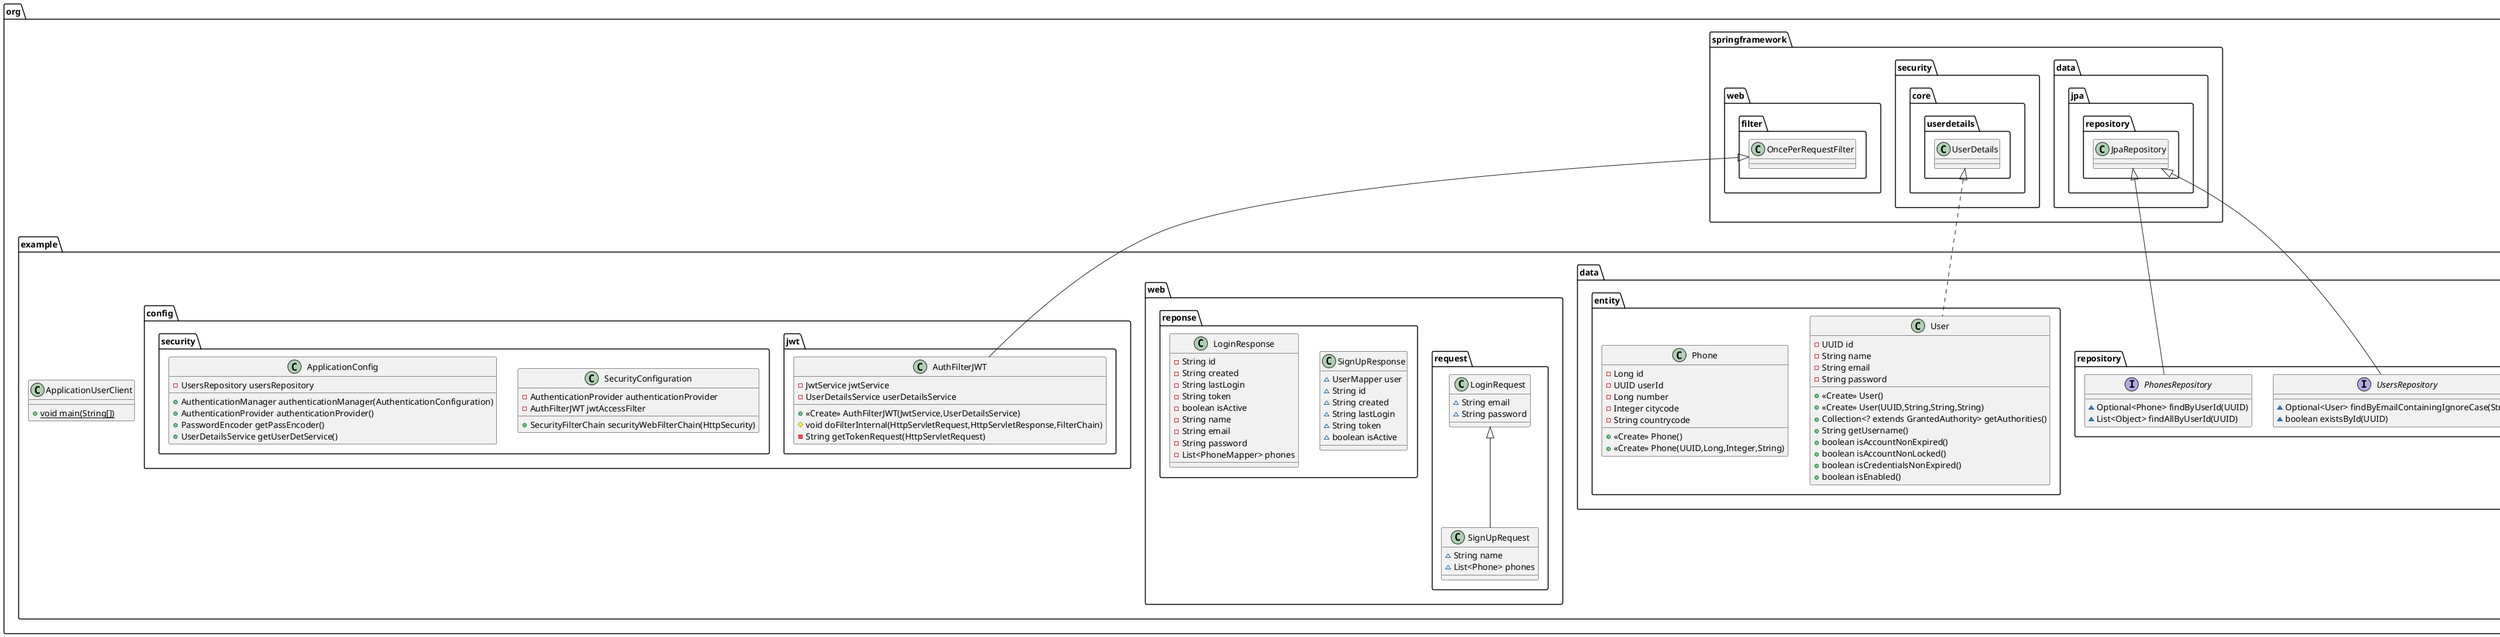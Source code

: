 @startuml
class org.example.service.AuthService {
- PasswordEncoder passwordEncoder
- UsersRepository usersRepository
- PhonesRepository phonesRepository
- AuthenticationManager authManager
- JwtService jwtService
+ <<Create>> AuthService(PasswordEncoder,UsersRepository,PhonesRepository,AuthenticationManager,JwtService)
+ SignUpResponse signUp(SignUpRequest)
+ LoginResponse login(LoginRequest)
- SignUpResponse assemblerObjectSignUp(User,List<Phone>,SignUpRequest)
- LoginResponse assemblerObjectLogin(User,List<Phone>,LoginRequest)
- UserMapper userMapperMethod(User,List<Phone>)
}


enum org.example.shared.enums.RolePermissions {
+  ADMIN
+  USER
}

class org.example.service.JwtService {
~ String secret
+ String generateToken(User)
~ String getToken(Map<String,Object>,User)
+ String getUsernameFromToken(String)
+ boolean isTokenValid(String,UserDetails)
- Claims getAllClaims(String)
- Key getKey()
+ T getClaim(String,Function<Claims,T>)
- Date getExpiration(String)
- boolean isTokenExpired(String)
}


class org.example.controller.GlobalExceptionHandler {
+ ResponseEntity<ErrorResponse> handleNoHandlerFound(NoHandlerFoundException)
+ ResponseEntity<ErrorResponse> handleDuplicateKeyException(DuplicateKeyException)
+ ResponseEntity<ErrorResponse> handleGenericException(Exception)
+ ResponseEntity<ErrorResponse> handleMethodNotSupported(HttpRequestMethodNotSupportedException)
+ ResponseEntity<ErrorResponse> handleMediaTypeNotSupported(HttpMediaTypeNotSupportedException)
+ ResponseEntity<ErrorResponse> handleMediaTypeNotAcceptable(HttpMediaTypeNotAcceptableException)
+ ResponseEntity<ErrorResponse> handleAuthenticationCredentialsNotFoundException(AuthenticationCredentialsNotFoundException)
+ ResponseEntity<ErrorResponse> handleUsernameNotFoundException(UsernameNotFoundException)
+ ResponseEntity<ErrorResponse> handleExpiredJwt(ExpiredJwtException)
+ ResponseEntity<ErrorResponse> handleMalformedJwt(MalformedJwtException)
}

class org.example.controller.AuthController {
- AuthService authService
- ValidationsService validationsService
+ ResponseEntity<LoginResponse> login(LoginRequest)
+ ResponseEntity<SignUpResponse> signUp(SignUpRequest)
}


class org.example.data.mappers.PhoneMapper {
~ Long number
~ Integer citycode
~ String countrycode
}

class org.example.web.request.SignUpRequest {
~ String name
~ List<Phone> phones
}

class org.example.config.jwt.AuthFilterJWT {
- JwtService jwtService
- UserDetailsService userDetailsService
+ <<Create>> AuthFilterJWT(JwtService,UserDetailsService)
# void doFilterInternal(HttpServletRequest,HttpServletResponse,FilterChain)
- String getTokenRequest(HttpServletRequest)
}


interface org.example.data.repository.UsersRepository {
~ Optional<User> findByEmailContainingIgnoreCase(String)
~ boolean existsById(UUID)
}

class org.example.web.request.LoginRequest {
~ String email
~ String password
}

class org.example.web.reponse.SignUpResponse {
~ UserMapper user
~ String id
~ String created
~ String lastLogin
~ String token
~ boolean isActive
}

class org.example.ApplicationUserClient {
+ {static} void main(String[])
}

class org.example.data.entity.User {
- UUID id
- String name
- String email
- String password
+ <<Create>> User()
+ <<Create>> User(UUID,String,String,String)
+ Collection<? extends GrantedAuthority> getAuthorities()
+ String getUsername()
+ boolean isAccountNonExpired()
+ boolean isAccountNonLocked()
+ boolean isCredentialsNonExpired()
+ boolean isEnabled()
}


class org.example.data.mappers.UserMapper {
~ String id
~ String name
~ String email
~ String password
~ List<PhoneMapper> phones
}

class org.example.shared.ErrorResponse {
- LocalDateTime timestamp
- int code
- String detail
+ <<Create>> ErrorResponse(LocalDateTime,int,String)
}


class org.example.data.entity.Phone {
- Long id
- UUID userId
- Long number
- Integer citycode
- String countrycode
+ <<Create>> Phone()
+ <<Create>> Phone(UUID,Long,Integer,String)
}


class org.example.web.reponse.LoginResponse {
- String id
- String created
- String lastLogin
- String token
- boolean isActive
- String name
- String email
- String password
- List<PhoneMapper> phones
}

class org.example.config.security.SecurityConfiguration {
- AuthenticationProvider authenticationProvider
- AuthFilterJWT jwtAccessFilter
+ SecurityFilterChain securityWebFilterChain(HttpSecurity)
}


class org.example.config.security.ApplicationConfig {
- UsersRepository usersRepository
+ AuthenticationManager authenticationManager(AuthenticationConfiguration)
+ AuthenticationProvider authenticationProvider()
+ PasswordEncoder getPassEncoder()
+ UserDetailsService getUserDetService()
}


interface org.example.data.repository.PhonesRepository {
~ Optional<Phone> findByUserId(UUID)
~ List<Object> findAllByUserId(UUID)
}

class org.example.service.ValidationsService {
~ Pattern mailPattern
~ Pattern pssPattern
+ String validationParams(String,String)
}




org.example.web.request.LoginRequest <|-- org.example.web.request.SignUpRequest
org.springframework.web.filter.OncePerRequestFilter <|-- org.example.config.jwt.AuthFilterJWT
org.springframework.data.jpa.repository.JpaRepository <|-- org.example.data.repository.UsersRepository
org.springframework.security.core.userdetails.UserDetails <|.. org.example.data.entity.User
org.springframework.data.jpa.repository.JpaRepository <|-- org.example.data.repository.PhonesRepository
@enduml